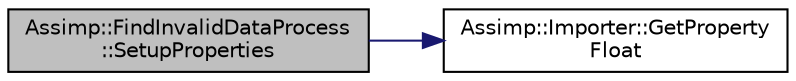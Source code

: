 digraph "Assimp::FindInvalidDataProcess::SetupProperties"
{
  edge [fontname="Helvetica",fontsize="10",labelfontname="Helvetica",labelfontsize="10"];
  node [fontname="Helvetica",fontsize="10",shape=record];
  rankdir="LR";
  Node1 [label="Assimp::FindInvalidDataProcess\l::SetupProperties",height=0.2,width=0.4,color="black", fillcolor="grey75", style="filled", fontcolor="black"];
  Node1 -> Node2 [color="midnightblue",fontsize="10",style="solid",fontname="Helvetica"];
  Node2 [label="Assimp::Importer::GetProperty\lFloat",height=0.2,width=0.4,color="black", fillcolor="white", style="filled",URL="$class_assimp_1_1_importer.html#a3bbf20b595f8d1a63dc12f4ad9cb29e0"];
}
